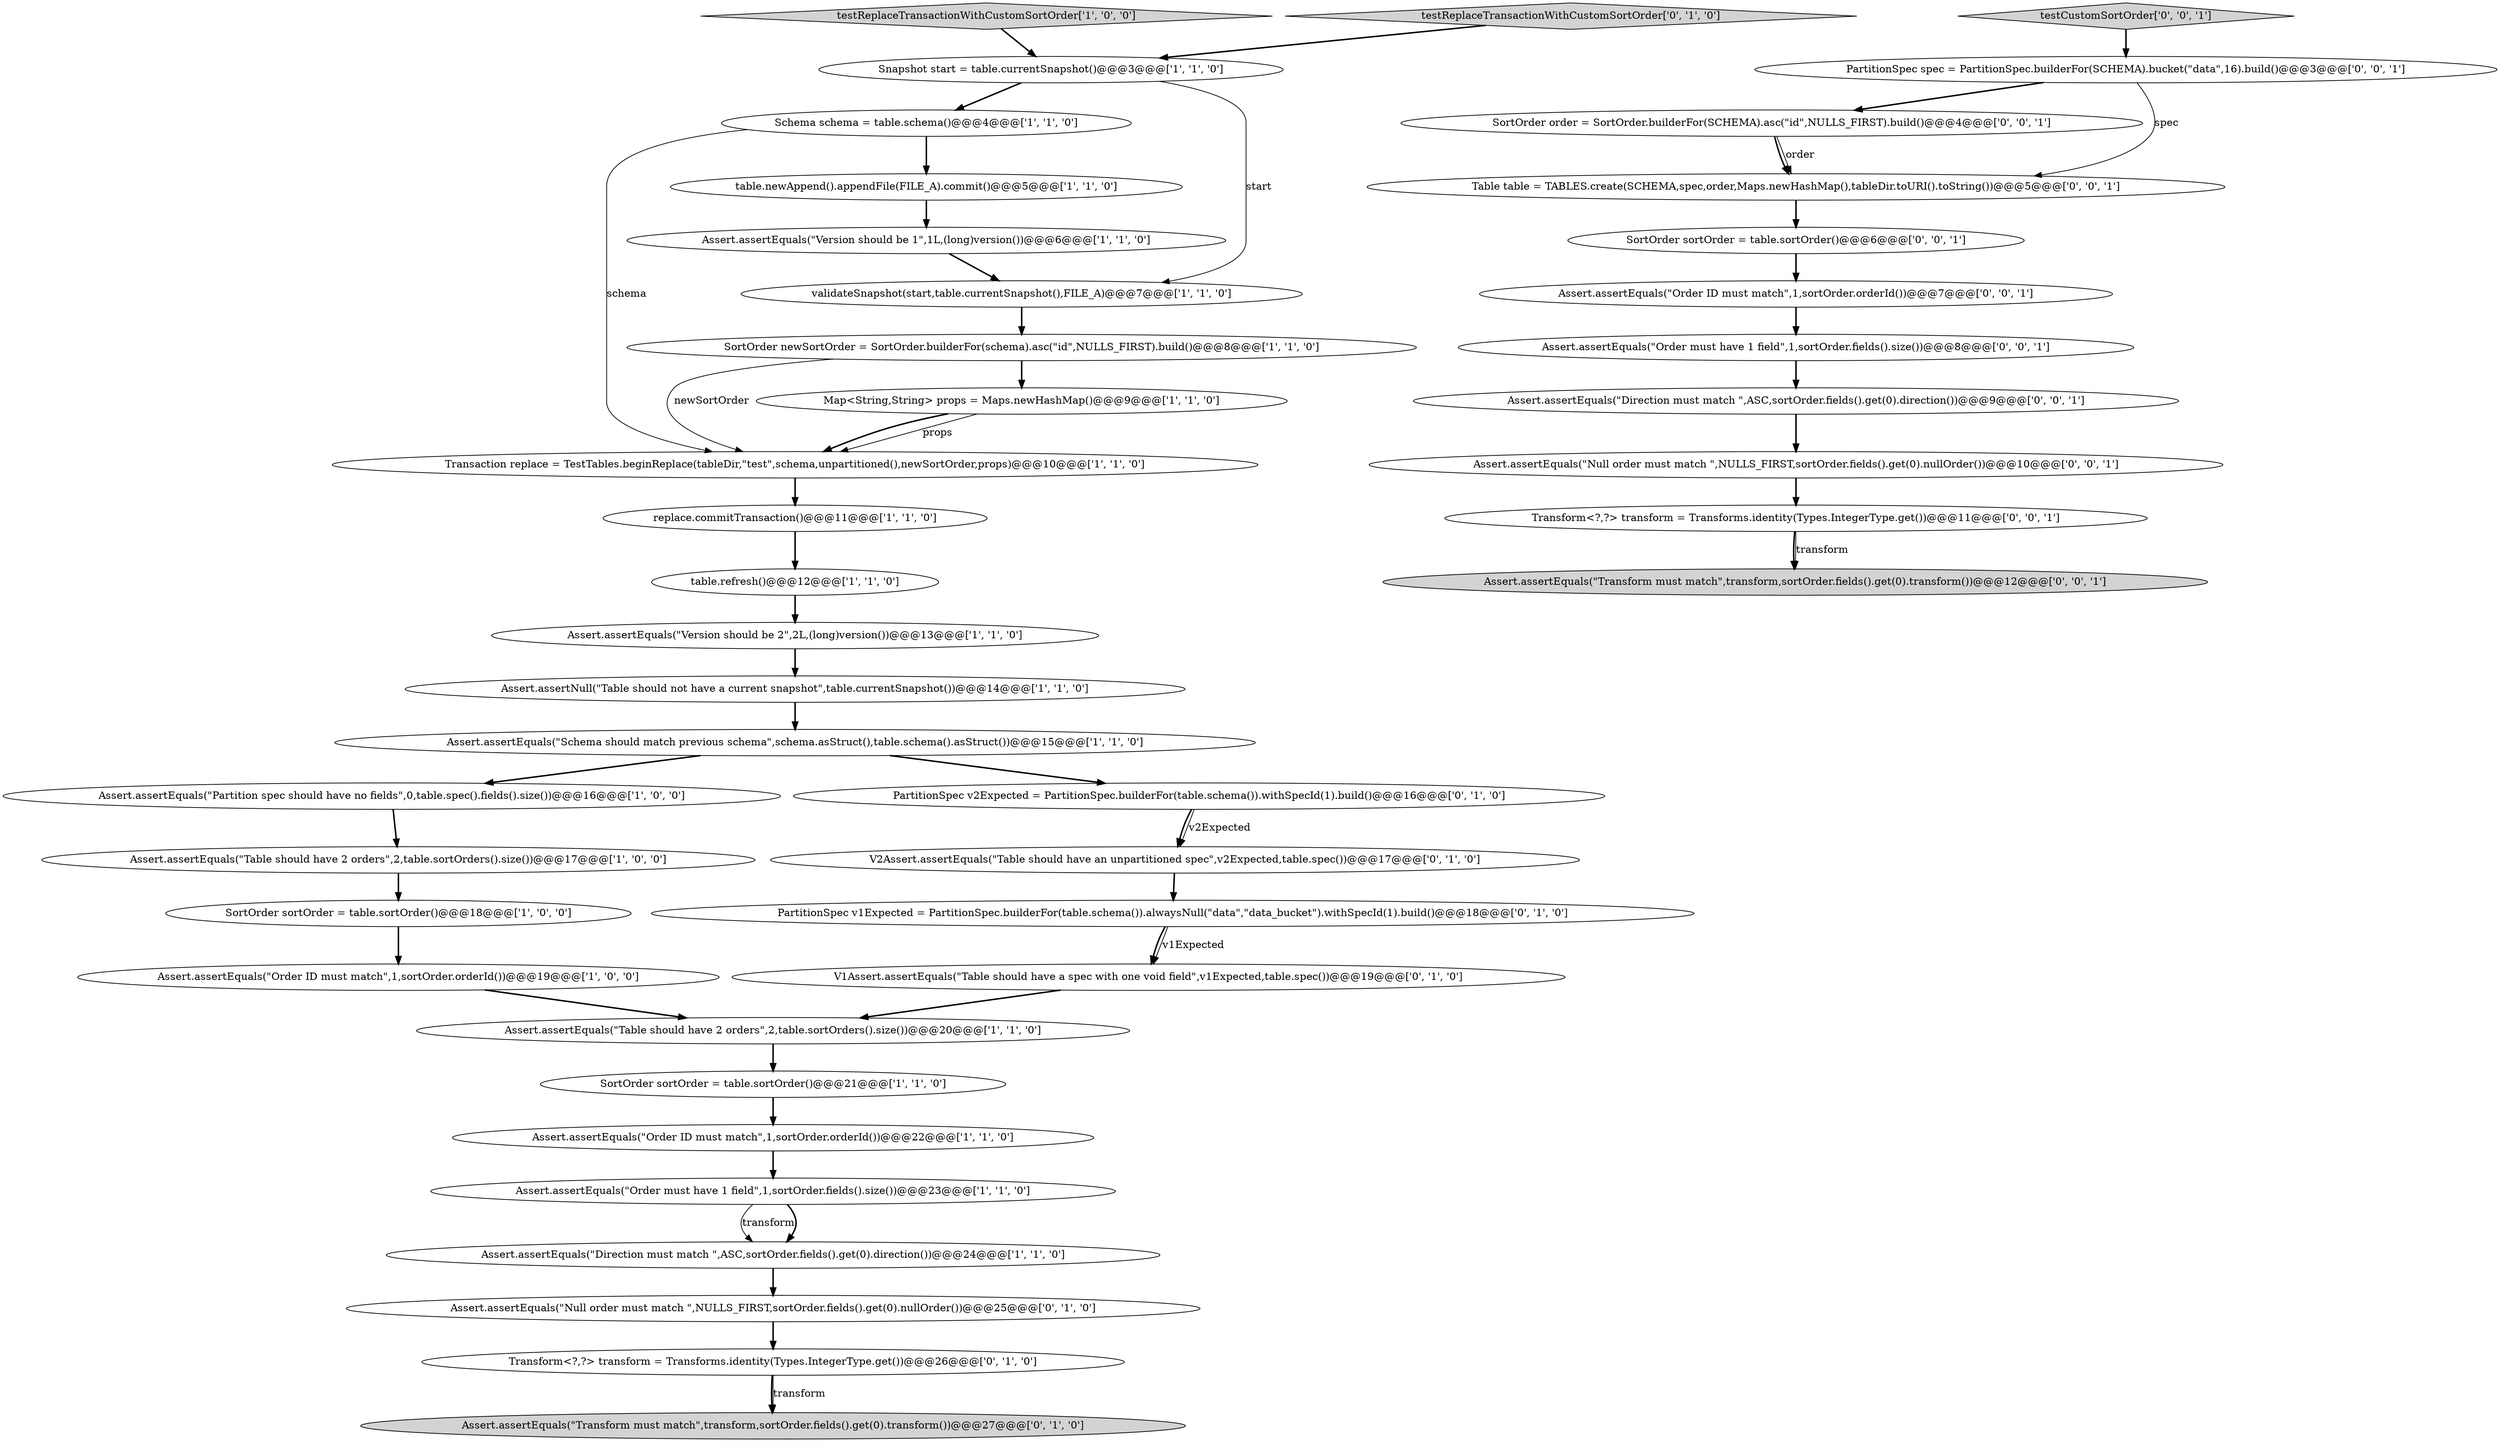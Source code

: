 digraph {
14 [style = filled, label = "Assert.assertEquals(\"Partition spec should have no fields\",0,table.spec().fields().size())@@@16@@@['1', '0', '0']", fillcolor = white, shape = ellipse image = "AAA0AAABBB1BBB"];
30 [style = filled, label = "Assert.assertEquals(\"Transform must match\",transform,sortOrder.fields().get(0).transform())@@@27@@@['0', '1', '0']", fillcolor = lightgray, shape = ellipse image = "AAA0AAABBB2BBB"];
39 [style = filled, label = "Assert.assertEquals(\"Order must have 1 field\",1,sortOrder.fields().size())@@@8@@@['0', '0', '1']", fillcolor = white, shape = ellipse image = "AAA0AAABBB3BBB"];
9 [style = filled, label = "Assert.assertEquals(\"Order ID must match\",1,sortOrder.orderId())@@@22@@@['1', '1', '0']", fillcolor = white, shape = ellipse image = "AAA0AAABBB1BBB"];
26 [style = filled, label = "Assert.assertEquals(\"Null order must match \",NULLS_FIRST,sortOrder.fields().get(0).nullOrder())@@@25@@@['0', '1', '0']", fillcolor = white, shape = ellipse image = "AAA0AAABBB2BBB"];
35 [style = filled, label = "PartitionSpec spec = PartitionSpec.builderFor(SCHEMA).bucket(\"data\",16).build()@@@3@@@['0', '0', '1']", fillcolor = white, shape = ellipse image = "AAA0AAABBB3BBB"];
40 [style = filled, label = "Assert.assertEquals(\"Null order must match \",NULLS_FIRST,sortOrder.fields().get(0).nullOrder())@@@10@@@['0', '0', '1']", fillcolor = white, shape = ellipse image = "AAA0AAABBB3BBB"];
11 [style = filled, label = "Assert.assertEquals(\"Version should be 2\",2L,(long)version())@@@13@@@['1', '1', '0']", fillcolor = white, shape = ellipse image = "AAA0AAABBB1BBB"];
5 [style = filled, label = "table.refresh()@@@12@@@['1', '1', '0']", fillcolor = white, shape = ellipse image = "AAA0AAABBB1BBB"];
15 [style = filled, label = "SortOrder sortOrder = table.sortOrder()@@@21@@@['1', '1', '0']", fillcolor = white, shape = ellipse image = "AAA0AAABBB1BBB"];
23 [style = filled, label = "V2Assert.assertEquals(\"Table should have an unpartitioned spec\",v2Expected,table.spec())@@@17@@@['0', '1', '0']", fillcolor = white, shape = ellipse image = "AAA1AAABBB2BBB"];
0 [style = filled, label = "Assert.assertEquals(\"Schema should match previous schema\",schema.asStruct(),table.schema().asStruct())@@@15@@@['1', '1', '0']", fillcolor = white, shape = ellipse image = "AAA0AAABBB1BBB"];
10 [style = filled, label = "replace.commitTransaction()@@@11@@@['1', '1', '0']", fillcolor = white, shape = ellipse image = "AAA0AAABBB1BBB"];
34 [style = filled, label = "Assert.assertEquals(\"Order ID must match\",1,sortOrder.orderId())@@@7@@@['0', '0', '1']", fillcolor = white, shape = ellipse image = "AAA0AAABBB3BBB"];
32 [style = filled, label = "SortOrder sortOrder = table.sortOrder()@@@6@@@['0', '0', '1']", fillcolor = white, shape = ellipse image = "AAA0AAABBB3BBB"];
6 [style = filled, label = "SortOrder newSortOrder = SortOrder.builderFor(schema).asc(\"id\",NULLS_FIRST).build()@@@8@@@['1', '1', '0']", fillcolor = white, shape = ellipse image = "AAA0AAABBB1BBB"];
22 [style = filled, label = "testReplaceTransactionWithCustomSortOrder['1', '0', '0']", fillcolor = lightgray, shape = diamond image = "AAA0AAABBB1BBB"];
21 [style = filled, label = "Assert.assertEquals(\"Order must have 1 field\",1,sortOrder.fields().size())@@@23@@@['1', '1', '0']", fillcolor = white, shape = ellipse image = "AAA0AAABBB1BBB"];
1 [style = filled, label = "Assert.assertEquals(\"Direction must match \",ASC,sortOrder.fields().get(0).direction())@@@24@@@['1', '1', '0']", fillcolor = white, shape = ellipse image = "AAA0AAABBB1BBB"];
19 [style = filled, label = "Assert.assertEquals(\"Order ID must match\",1,sortOrder.orderId())@@@19@@@['1', '0', '0']", fillcolor = white, shape = ellipse image = "AAA0AAABBB1BBB"];
18 [style = filled, label = "SortOrder sortOrder = table.sortOrder()@@@18@@@['1', '0', '0']", fillcolor = white, shape = ellipse image = "AAA0AAABBB1BBB"];
2 [style = filled, label = "Map<String,String> props = Maps.newHashMap()@@@9@@@['1', '1', '0']", fillcolor = white, shape = ellipse image = "AAA0AAABBB1BBB"];
20 [style = filled, label = "Snapshot start = table.currentSnapshot()@@@3@@@['1', '1', '0']", fillcolor = white, shape = ellipse image = "AAA0AAABBB1BBB"];
31 [style = filled, label = "testCustomSortOrder['0', '0', '1']", fillcolor = lightgray, shape = diamond image = "AAA0AAABBB3BBB"];
12 [style = filled, label = "Assert.assertEquals(\"Table should have 2 orders\",2,table.sortOrders().size())@@@20@@@['1', '1', '0']", fillcolor = white, shape = ellipse image = "AAA0AAABBB1BBB"];
28 [style = filled, label = "PartitionSpec v2Expected = PartitionSpec.builderFor(table.schema()).withSpecId(1).build()@@@16@@@['0', '1', '0']", fillcolor = white, shape = ellipse image = "AAA0AAABBB2BBB"];
3 [style = filled, label = "Assert.assertNull(\"Table should not have a current snapshot\",table.currentSnapshot())@@@14@@@['1', '1', '0']", fillcolor = white, shape = ellipse image = "AAA0AAABBB1BBB"];
24 [style = filled, label = "PartitionSpec v1Expected = PartitionSpec.builderFor(table.schema()).alwaysNull(\"data\",\"data_bucket\").withSpecId(1).build()@@@18@@@['0', '1', '0']", fillcolor = white, shape = ellipse image = "AAA1AAABBB2BBB"];
7 [style = filled, label = "Schema schema = table.schema()@@@4@@@['1', '1', '0']", fillcolor = white, shape = ellipse image = "AAA0AAABBB1BBB"];
17 [style = filled, label = "Assert.assertEquals(\"Table should have 2 orders\",2,table.sortOrders().size())@@@17@@@['1', '0', '0']", fillcolor = white, shape = ellipse image = "AAA0AAABBB1BBB"];
13 [style = filled, label = "table.newAppend().appendFile(FILE_A).commit()@@@5@@@['1', '1', '0']", fillcolor = white, shape = ellipse image = "AAA0AAABBB1BBB"];
25 [style = filled, label = "V1Assert.assertEquals(\"Table should have a spec with one void field\",v1Expected,table.spec())@@@19@@@['0', '1', '0']", fillcolor = white, shape = ellipse image = "AAA1AAABBB2BBB"];
36 [style = filled, label = "Assert.assertEquals(\"Direction must match \",ASC,sortOrder.fields().get(0).direction())@@@9@@@['0', '0', '1']", fillcolor = white, shape = ellipse image = "AAA0AAABBB3BBB"];
37 [style = filled, label = "SortOrder order = SortOrder.builderFor(SCHEMA).asc(\"id\",NULLS_FIRST).build()@@@4@@@['0', '0', '1']", fillcolor = white, shape = ellipse image = "AAA0AAABBB3BBB"];
8 [style = filled, label = "Assert.assertEquals(\"Version should be 1\",1L,(long)version())@@@6@@@['1', '1', '0']", fillcolor = white, shape = ellipse image = "AAA0AAABBB1BBB"];
4 [style = filled, label = "Transaction replace = TestTables.beginReplace(tableDir,\"test\",schema,unpartitioned(),newSortOrder,props)@@@10@@@['1', '1', '0']", fillcolor = white, shape = ellipse image = "AAA0AAABBB1BBB"];
29 [style = filled, label = "Transform<?,?> transform = Transforms.identity(Types.IntegerType.get())@@@26@@@['0', '1', '0']", fillcolor = white, shape = ellipse image = "AAA0AAABBB2BBB"];
16 [style = filled, label = "validateSnapshot(start,table.currentSnapshot(),FILE_A)@@@7@@@['1', '1', '0']", fillcolor = white, shape = ellipse image = "AAA0AAABBB1BBB"];
38 [style = filled, label = "Table table = TABLES.create(SCHEMA,spec,order,Maps.newHashMap(),tableDir.toURI().toString())@@@5@@@['0', '0', '1']", fillcolor = white, shape = ellipse image = "AAA0AAABBB3BBB"];
41 [style = filled, label = "Assert.assertEquals(\"Transform must match\",transform,sortOrder.fields().get(0).transform())@@@12@@@['0', '0', '1']", fillcolor = lightgray, shape = ellipse image = "AAA0AAABBB3BBB"];
27 [style = filled, label = "testReplaceTransactionWithCustomSortOrder['0', '1', '0']", fillcolor = lightgray, shape = diamond image = "AAA0AAABBB2BBB"];
33 [style = filled, label = "Transform<?,?> transform = Transforms.identity(Types.IntegerType.get())@@@11@@@['0', '0', '1']", fillcolor = white, shape = ellipse image = "AAA0AAABBB3BBB"];
8->16 [style = bold, label=""];
29->30 [style = bold, label=""];
7->4 [style = solid, label="schema"];
11->3 [style = bold, label=""];
14->17 [style = bold, label=""];
38->32 [style = bold, label=""];
2->4 [style = bold, label=""];
15->9 [style = bold, label=""];
20->7 [style = bold, label=""];
23->24 [style = bold, label=""];
2->4 [style = solid, label="props"];
21->1 [style = solid, label="transform"];
28->23 [style = solid, label="v2Expected"];
12->15 [style = bold, label=""];
6->4 [style = solid, label="newSortOrder"];
29->30 [style = solid, label="transform"];
28->23 [style = bold, label=""];
40->33 [style = bold, label=""];
24->25 [style = solid, label="v1Expected"];
9->21 [style = bold, label=""];
22->20 [style = bold, label=""];
27->20 [style = bold, label=""];
25->12 [style = bold, label=""];
33->41 [style = bold, label=""];
6->2 [style = bold, label=""];
7->13 [style = bold, label=""];
39->36 [style = bold, label=""];
31->35 [style = bold, label=""];
37->38 [style = bold, label=""];
5->11 [style = bold, label=""];
18->19 [style = bold, label=""];
3->0 [style = bold, label=""];
35->37 [style = bold, label=""];
16->6 [style = bold, label=""];
37->38 [style = solid, label="order"];
4->10 [style = bold, label=""];
1->26 [style = bold, label=""];
32->34 [style = bold, label=""];
21->1 [style = bold, label=""];
0->28 [style = bold, label=""];
24->25 [style = bold, label=""];
13->8 [style = bold, label=""];
34->39 [style = bold, label=""];
33->41 [style = solid, label="transform"];
0->14 [style = bold, label=""];
36->40 [style = bold, label=""];
19->12 [style = bold, label=""];
35->38 [style = solid, label="spec"];
26->29 [style = bold, label=""];
10->5 [style = bold, label=""];
20->16 [style = solid, label="start"];
17->18 [style = bold, label=""];
}
